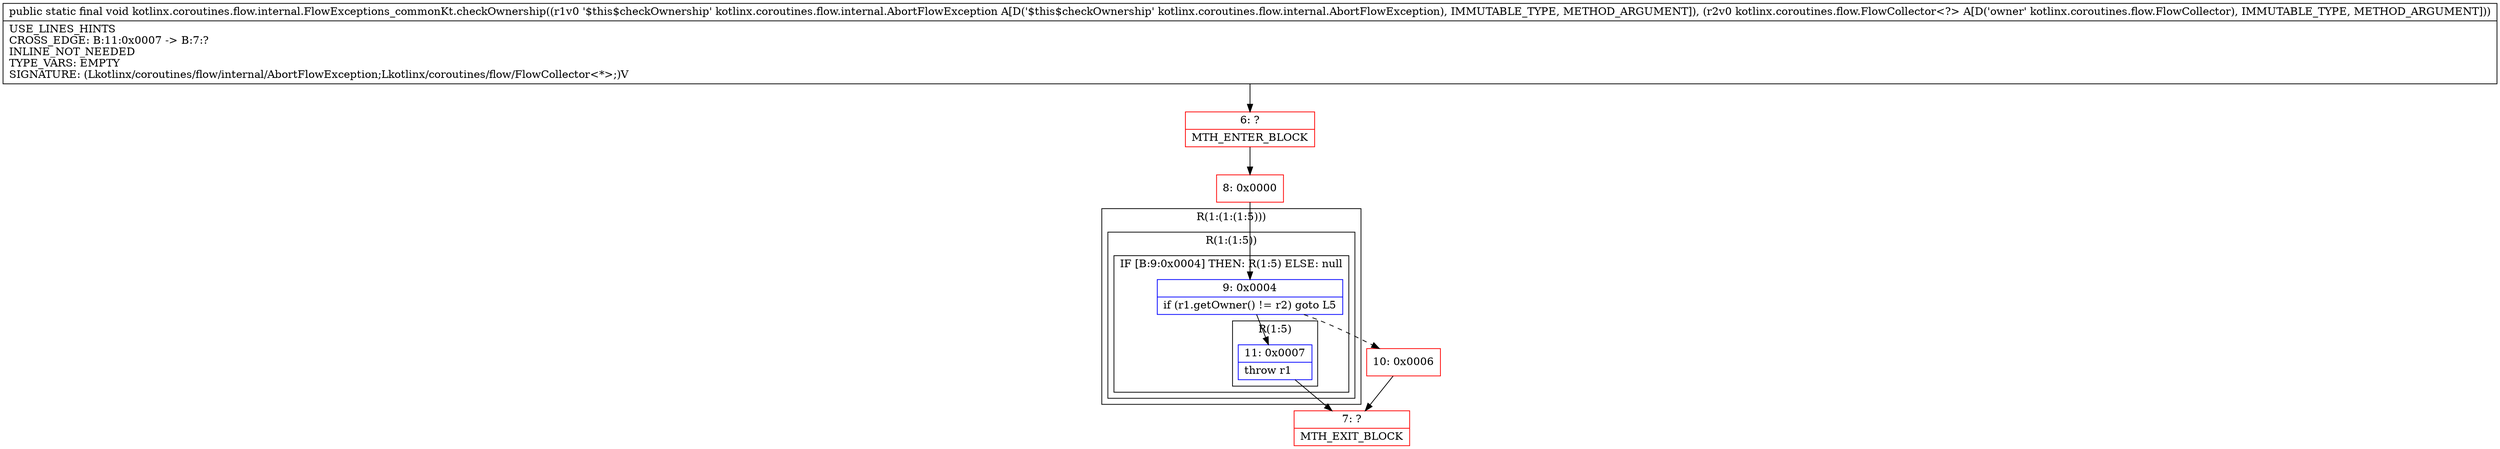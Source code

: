 digraph "CFG forkotlinx.coroutines.flow.internal.FlowExceptions_commonKt.checkOwnership(Lkotlinx\/coroutines\/flow\/internal\/AbortFlowException;Lkotlinx\/coroutines\/flow\/FlowCollector;)V" {
subgraph cluster_Region_526645913 {
label = "R(1:(1:(1:5)))";
node [shape=record,color=blue];
subgraph cluster_Region_331615497 {
label = "R(1:(1:5))";
node [shape=record,color=blue];
subgraph cluster_IfRegion_1983821887 {
label = "IF [B:9:0x0004] THEN: R(1:5) ELSE: null";
node [shape=record,color=blue];
Node_9 [shape=record,label="{9\:\ 0x0004|if (r1.getOwner() != r2) goto L5\l}"];
subgraph cluster_Region_1953411753 {
label = "R(1:5)";
node [shape=record,color=blue];
Node_11 [shape=record,label="{11\:\ 0x0007|throw r1\l}"];
}
}
}
}
Node_6 [shape=record,color=red,label="{6\:\ ?|MTH_ENTER_BLOCK\l}"];
Node_8 [shape=record,color=red,label="{8\:\ 0x0000}"];
Node_10 [shape=record,color=red,label="{10\:\ 0x0006}"];
Node_7 [shape=record,color=red,label="{7\:\ ?|MTH_EXIT_BLOCK\l}"];
MethodNode[shape=record,label="{public static final void kotlinx.coroutines.flow.internal.FlowExceptions_commonKt.checkOwnership((r1v0 '$this$checkOwnership' kotlinx.coroutines.flow.internal.AbortFlowException A[D('$this$checkOwnership' kotlinx.coroutines.flow.internal.AbortFlowException), IMMUTABLE_TYPE, METHOD_ARGUMENT]), (r2v0 kotlinx.coroutines.flow.FlowCollector\<?\> A[D('owner' kotlinx.coroutines.flow.FlowCollector), IMMUTABLE_TYPE, METHOD_ARGUMENT]))  | USE_LINES_HINTS\lCROSS_EDGE: B:11:0x0007 \-\> B:7:?\lINLINE_NOT_NEEDED\lTYPE_VARS: EMPTY\lSIGNATURE: (Lkotlinx\/coroutines\/flow\/internal\/AbortFlowException;Lkotlinx\/coroutines\/flow\/FlowCollector\<*\>;)V\l}"];
MethodNode -> Node_6;Node_9 -> Node_10[style=dashed];
Node_9 -> Node_11;
Node_11 -> Node_7;
Node_6 -> Node_8;
Node_8 -> Node_9;
Node_10 -> Node_7;
}

